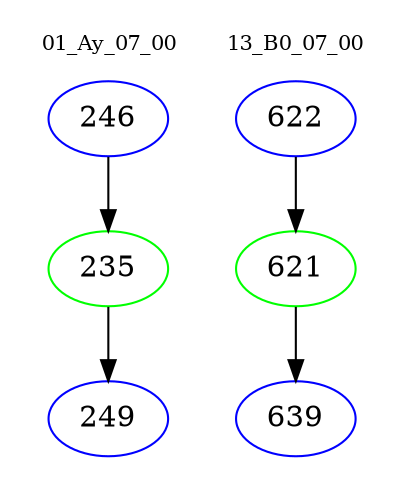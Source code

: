 digraph{
subgraph cluster_0 {
color = white
label = "01_Ay_07_00";
fontsize=10;
T0_246 [label="246", color="blue"]
T0_246 -> T0_235 [color="black"]
T0_235 [label="235", color="green"]
T0_235 -> T0_249 [color="black"]
T0_249 [label="249", color="blue"]
}
subgraph cluster_1 {
color = white
label = "13_B0_07_00";
fontsize=10;
T1_622 [label="622", color="blue"]
T1_622 -> T1_621 [color="black"]
T1_621 [label="621", color="green"]
T1_621 -> T1_639 [color="black"]
T1_639 [label="639", color="blue"]
}
}
